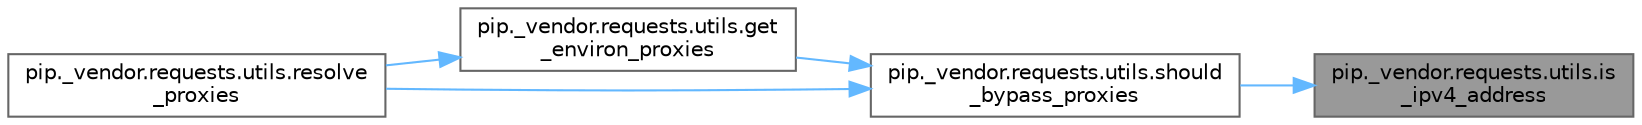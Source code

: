 digraph "pip._vendor.requests.utils.is_ipv4_address"
{
 // LATEX_PDF_SIZE
  bgcolor="transparent";
  edge [fontname=Helvetica,fontsize=10,labelfontname=Helvetica,labelfontsize=10];
  node [fontname=Helvetica,fontsize=10,shape=box,height=0.2,width=0.4];
  rankdir="RL";
  Node1 [id="Node000001",label="pip._vendor.requests.utils.is\l_ipv4_address",height=0.2,width=0.4,color="gray40", fillcolor="grey60", style="filled", fontcolor="black",tooltip=" "];
  Node1 -> Node2 [id="edge1_Node000001_Node000002",dir="back",color="steelblue1",style="solid",tooltip=" "];
  Node2 [id="Node000002",label="pip._vendor.requests.utils.should\l_bypass_proxies",height=0.2,width=0.4,color="grey40", fillcolor="white", style="filled",URL="$namespacepip_1_1__vendor_1_1requests_1_1utils.html#a75276d72afc82861d23d42f3c3e646f3",tooltip=" "];
  Node2 -> Node3 [id="edge2_Node000002_Node000003",dir="back",color="steelblue1",style="solid",tooltip=" "];
  Node3 [id="Node000003",label="pip._vendor.requests.utils.get\l_environ_proxies",height=0.2,width=0.4,color="grey40", fillcolor="white", style="filled",URL="$namespacepip_1_1__vendor_1_1requests_1_1utils.html#a00d7f5079d848378c8948f18673b3240",tooltip=" "];
  Node3 -> Node4 [id="edge3_Node000003_Node000004",dir="back",color="steelblue1",style="solid",tooltip=" "];
  Node4 [id="Node000004",label="pip._vendor.requests.utils.resolve\l_proxies",height=0.2,width=0.4,color="grey40", fillcolor="white", style="filled",URL="$namespacepip_1_1__vendor_1_1requests_1_1utils.html#a112294a04691188f24f195a40f1710f1",tooltip=" "];
  Node2 -> Node4 [id="edge4_Node000002_Node000004",dir="back",color="steelblue1",style="solid",tooltip=" "];
}
